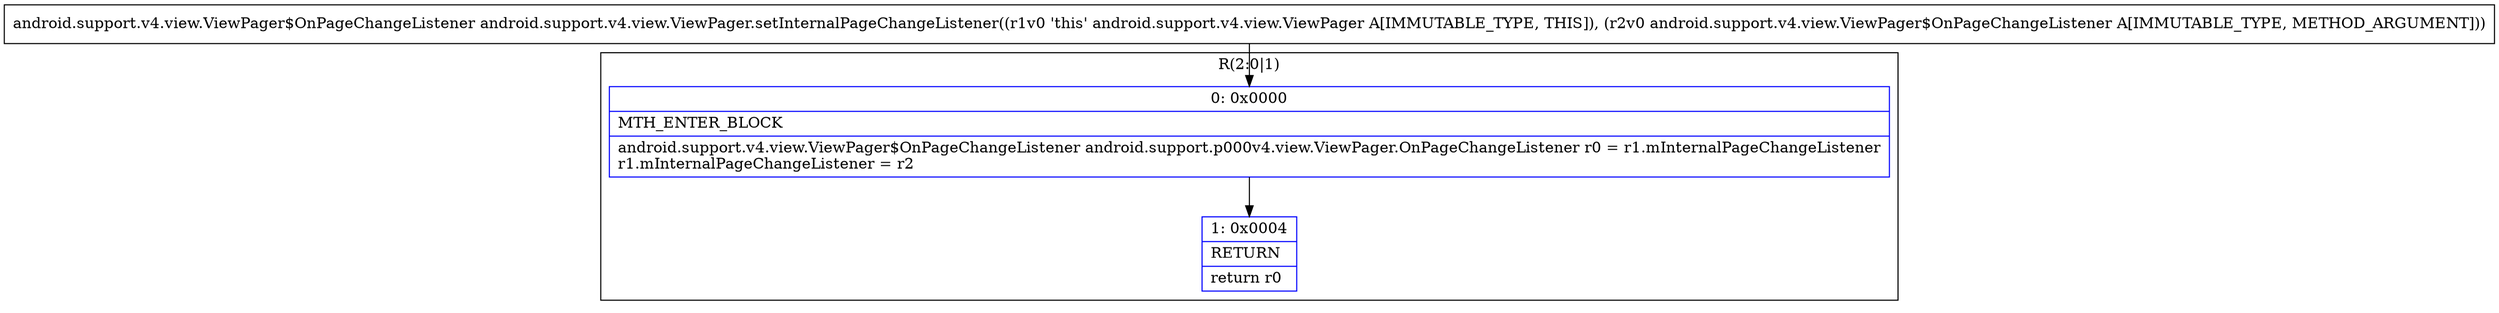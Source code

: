 digraph "CFG forandroid.support.v4.view.ViewPager.setInternalPageChangeListener(Landroid\/support\/v4\/view\/ViewPager$OnPageChangeListener;)Landroid\/support\/v4\/view\/ViewPager$OnPageChangeListener;" {
subgraph cluster_Region_1298424812 {
label = "R(2:0|1)";
node [shape=record,color=blue];
Node_0 [shape=record,label="{0\:\ 0x0000|MTH_ENTER_BLOCK\l|android.support.v4.view.ViewPager$OnPageChangeListener android.support.p000v4.view.ViewPager.OnPageChangeListener r0 = r1.mInternalPageChangeListener\lr1.mInternalPageChangeListener = r2\l}"];
Node_1 [shape=record,label="{1\:\ 0x0004|RETURN\l|return r0\l}"];
}
MethodNode[shape=record,label="{android.support.v4.view.ViewPager$OnPageChangeListener android.support.v4.view.ViewPager.setInternalPageChangeListener((r1v0 'this' android.support.v4.view.ViewPager A[IMMUTABLE_TYPE, THIS]), (r2v0 android.support.v4.view.ViewPager$OnPageChangeListener A[IMMUTABLE_TYPE, METHOD_ARGUMENT])) }"];
MethodNode -> Node_0;
Node_0 -> Node_1;
}

